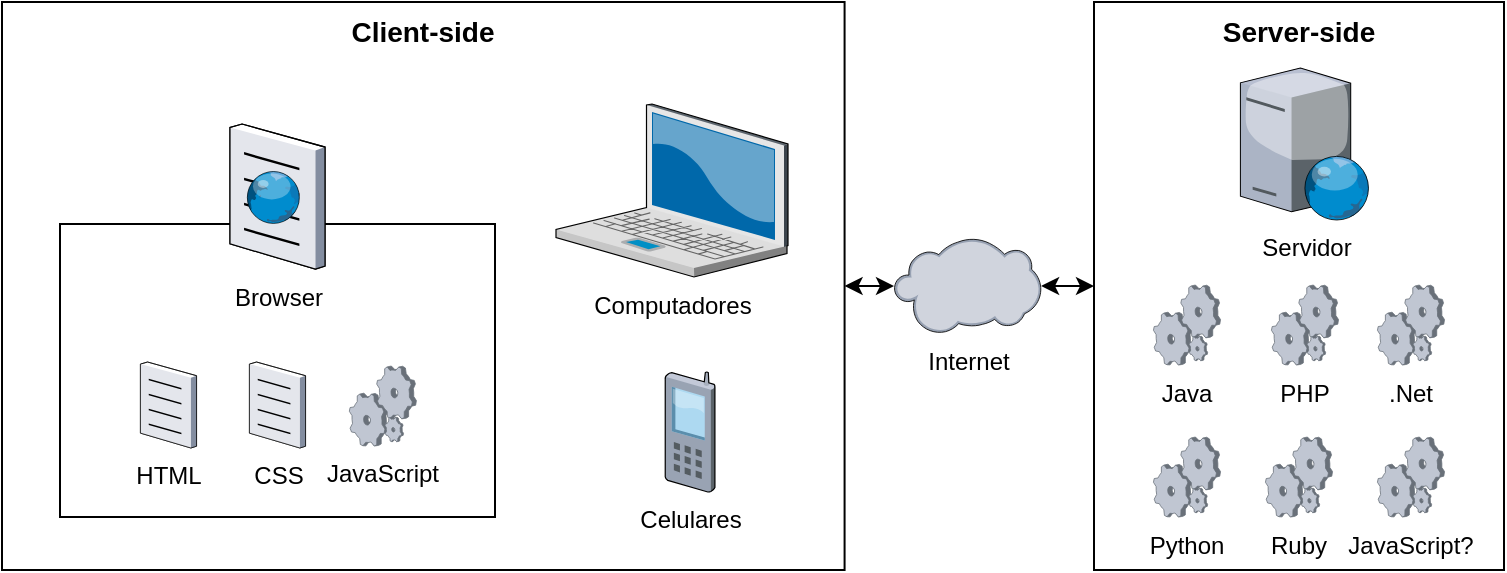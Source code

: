 <mxfile version="13.10.4" type="device"><diagram id="lIaTB3BPkHhD3DBk_f7i" name="Page-1"><mxGraphModel dx="1422" dy="737" grid="0" gridSize="10" guides="1" tooltips="1" connect="1" arrows="1" fold="1" page="1" pageScale="1" pageWidth="827" pageHeight="1169" math="0" shadow="0"><root><mxCell id="0"/><mxCell id="1" parent="0"/><mxCell id="vNtLoq7aaKjG8uFjOYkQ-11" value="Server-side" style="rounded=0;whiteSpace=wrap;html=1;verticalAlign=top;fontStyle=1;fontSize=14;" vertex="1" parent="1"><mxGeometry x="584" y="127" width="205" height="284" as="geometry"/></mxCell><mxCell id="vNtLoq7aaKjG8uFjOYkQ-19" style="edgeStyle=orthogonalEdgeStyle;rounded=0;orthogonalLoop=1;jettySize=auto;html=1;exitX=1;exitY=0.5;exitDx=0;exitDy=0;fontSize=14;startArrow=classic;startFill=1;" edge="1" parent="1" source="vNtLoq7aaKjG8uFjOYkQ-10" target="vNtLoq7aaKjG8uFjOYkQ-9"><mxGeometry relative="1" as="geometry"/></mxCell><mxCell id="vNtLoq7aaKjG8uFjOYkQ-10" value="Client-side" style="rounded=0;whiteSpace=wrap;html=1;verticalAlign=top;fontStyle=1;fontSize=14;" vertex="1" parent="1"><mxGeometry x="38" y="127" width="421.29" height="284" as="geometry"/></mxCell><mxCell id="vNtLoq7aaKjG8uFjOYkQ-8" value="" style="rounded=0;whiteSpace=wrap;html=1;" vertex="1" parent="1"><mxGeometry x="67" y="238" width="217.5" height="146.5" as="geometry"/></mxCell><mxCell id="vNtLoq7aaKjG8uFjOYkQ-1" value="Servidor" style="verticalLabelPosition=bottom;aspect=fixed;html=1;verticalAlign=top;strokeColor=none;align=center;outlineConnect=0;shape=mxgraph.citrix.web_server;" vertex="1" parent="1"><mxGeometry x="657.2" y="160" width="64.6" height="76" as="geometry"/></mxCell><mxCell id="vNtLoq7aaKjG8uFjOYkQ-2" value="Computadores" style="verticalLabelPosition=bottom;aspect=fixed;html=1;verticalAlign=top;strokeColor=none;align=center;outlineConnect=0;shape=mxgraph.citrix.laptop_2;" vertex="1" parent="1"><mxGeometry x="315" y="178" width="116" height="86.5" as="geometry"/></mxCell><mxCell id="vNtLoq7aaKjG8uFjOYkQ-3" value="Browser" style="verticalLabelPosition=bottom;aspect=fixed;html=1;verticalAlign=top;strokeColor=none;align=center;outlineConnect=0;shape=mxgraph.citrix.browser;" vertex="1" parent="1"><mxGeometry x="152" y="188" width="47.5" height="72.5" as="geometry"/></mxCell><mxCell id="vNtLoq7aaKjG8uFjOYkQ-4" value="Celulares" style="verticalLabelPosition=bottom;aspect=fixed;html=1;verticalAlign=top;strokeColor=none;align=center;outlineConnect=0;shape=mxgraph.citrix.cell_phone;" vertex="1" parent="1"><mxGeometry x="369.5" y="312" width="25" height="60" as="geometry"/></mxCell><mxCell id="vNtLoq7aaKjG8uFjOYkQ-5" value="JavaScript" style="verticalLabelPosition=bottom;aspect=fixed;html=1;verticalAlign=top;strokeColor=none;align=center;outlineConnect=0;shape=mxgraph.citrix.process;" vertex="1" parent="1"><mxGeometry x="211.66" y="309" width="33.55" height="40" as="geometry"/></mxCell><mxCell id="vNtLoq7aaKjG8uFjOYkQ-6" value="HTML" style="verticalLabelPosition=bottom;aspect=fixed;html=1;verticalAlign=top;strokeColor=none;align=center;outlineConnect=0;shape=mxgraph.citrix.document;" vertex="1" parent="1"><mxGeometry x="107.21" y="307" width="28.07" height="43" as="geometry"/></mxCell><mxCell id="vNtLoq7aaKjG8uFjOYkQ-7" value="CSS" style="verticalLabelPosition=bottom;aspect=fixed;html=1;verticalAlign=top;strokeColor=none;align=center;outlineConnect=0;shape=mxgraph.citrix.document;" vertex="1" parent="1"><mxGeometry x="161.71" y="307" width="28.07" height="43" as="geometry"/></mxCell><mxCell id="vNtLoq7aaKjG8uFjOYkQ-20" style="edgeStyle=orthogonalEdgeStyle;rounded=0;orthogonalLoop=1;jettySize=auto;html=1;entryX=0;entryY=0.5;entryDx=0;entryDy=0;startArrow=classic;startFill=1;fontSize=14;" edge="1" parent="1" source="vNtLoq7aaKjG8uFjOYkQ-9" target="vNtLoq7aaKjG8uFjOYkQ-11"><mxGeometry relative="1" as="geometry"/></mxCell><mxCell id="vNtLoq7aaKjG8uFjOYkQ-9" value="Internet" style="verticalLabelPosition=bottom;aspect=fixed;html=1;verticalAlign=top;strokeColor=none;align=center;outlineConnect=0;shape=mxgraph.citrix.cloud;" vertex="1" parent="1"><mxGeometry x="484" y="245" width="73.55" height="48" as="geometry"/></mxCell><mxCell id="vNtLoq7aaKjG8uFjOYkQ-12" value="Java" style="verticalLabelPosition=bottom;aspect=fixed;html=1;verticalAlign=top;strokeColor=none;align=center;outlineConnect=0;shape=mxgraph.citrix.process;" vertex="1" parent="1"><mxGeometry x="613.72" y="268.5" width="33.55" height="40" as="geometry"/></mxCell><mxCell id="vNtLoq7aaKjG8uFjOYkQ-13" value="PHP" style="verticalLabelPosition=bottom;aspect=fixed;html=1;verticalAlign=top;strokeColor=none;align=center;outlineConnect=0;shape=mxgraph.citrix.process;" vertex="1" parent="1"><mxGeometry x="672.72" y="268.5" width="33.55" height="40" as="geometry"/></mxCell><mxCell id="vNtLoq7aaKjG8uFjOYkQ-14" value=".Net" style="verticalLabelPosition=bottom;aspect=fixed;html=1;verticalAlign=top;strokeColor=none;align=center;outlineConnect=0;shape=mxgraph.citrix.process;" vertex="1" parent="1"><mxGeometry x="725.72" y="268.5" width="33.55" height="40" as="geometry"/></mxCell><mxCell id="vNtLoq7aaKjG8uFjOYkQ-15" value="Python" style="verticalLabelPosition=bottom;aspect=fixed;html=1;verticalAlign=top;strokeColor=none;align=center;outlineConnect=0;shape=mxgraph.citrix.process;" vertex="1" parent="1"><mxGeometry x="613.72" y="344.5" width="33.55" height="40" as="geometry"/></mxCell><mxCell id="vNtLoq7aaKjG8uFjOYkQ-16" value="Ruby" style="verticalLabelPosition=bottom;aspect=fixed;html=1;verticalAlign=top;strokeColor=none;align=center;outlineConnect=0;shape=mxgraph.citrix.process;" vertex="1" parent="1"><mxGeometry x="669.72" y="344.5" width="33.55" height="40" as="geometry"/></mxCell><mxCell id="vNtLoq7aaKjG8uFjOYkQ-17" value="JavaScript?" style="verticalLabelPosition=bottom;aspect=fixed;html=1;verticalAlign=top;strokeColor=none;align=center;outlineConnect=0;shape=mxgraph.citrix.process;" vertex="1" parent="1"><mxGeometry x="725.72" y="344.5" width="33.55" height="40" as="geometry"/></mxCell></root></mxGraphModel></diagram></mxfile>